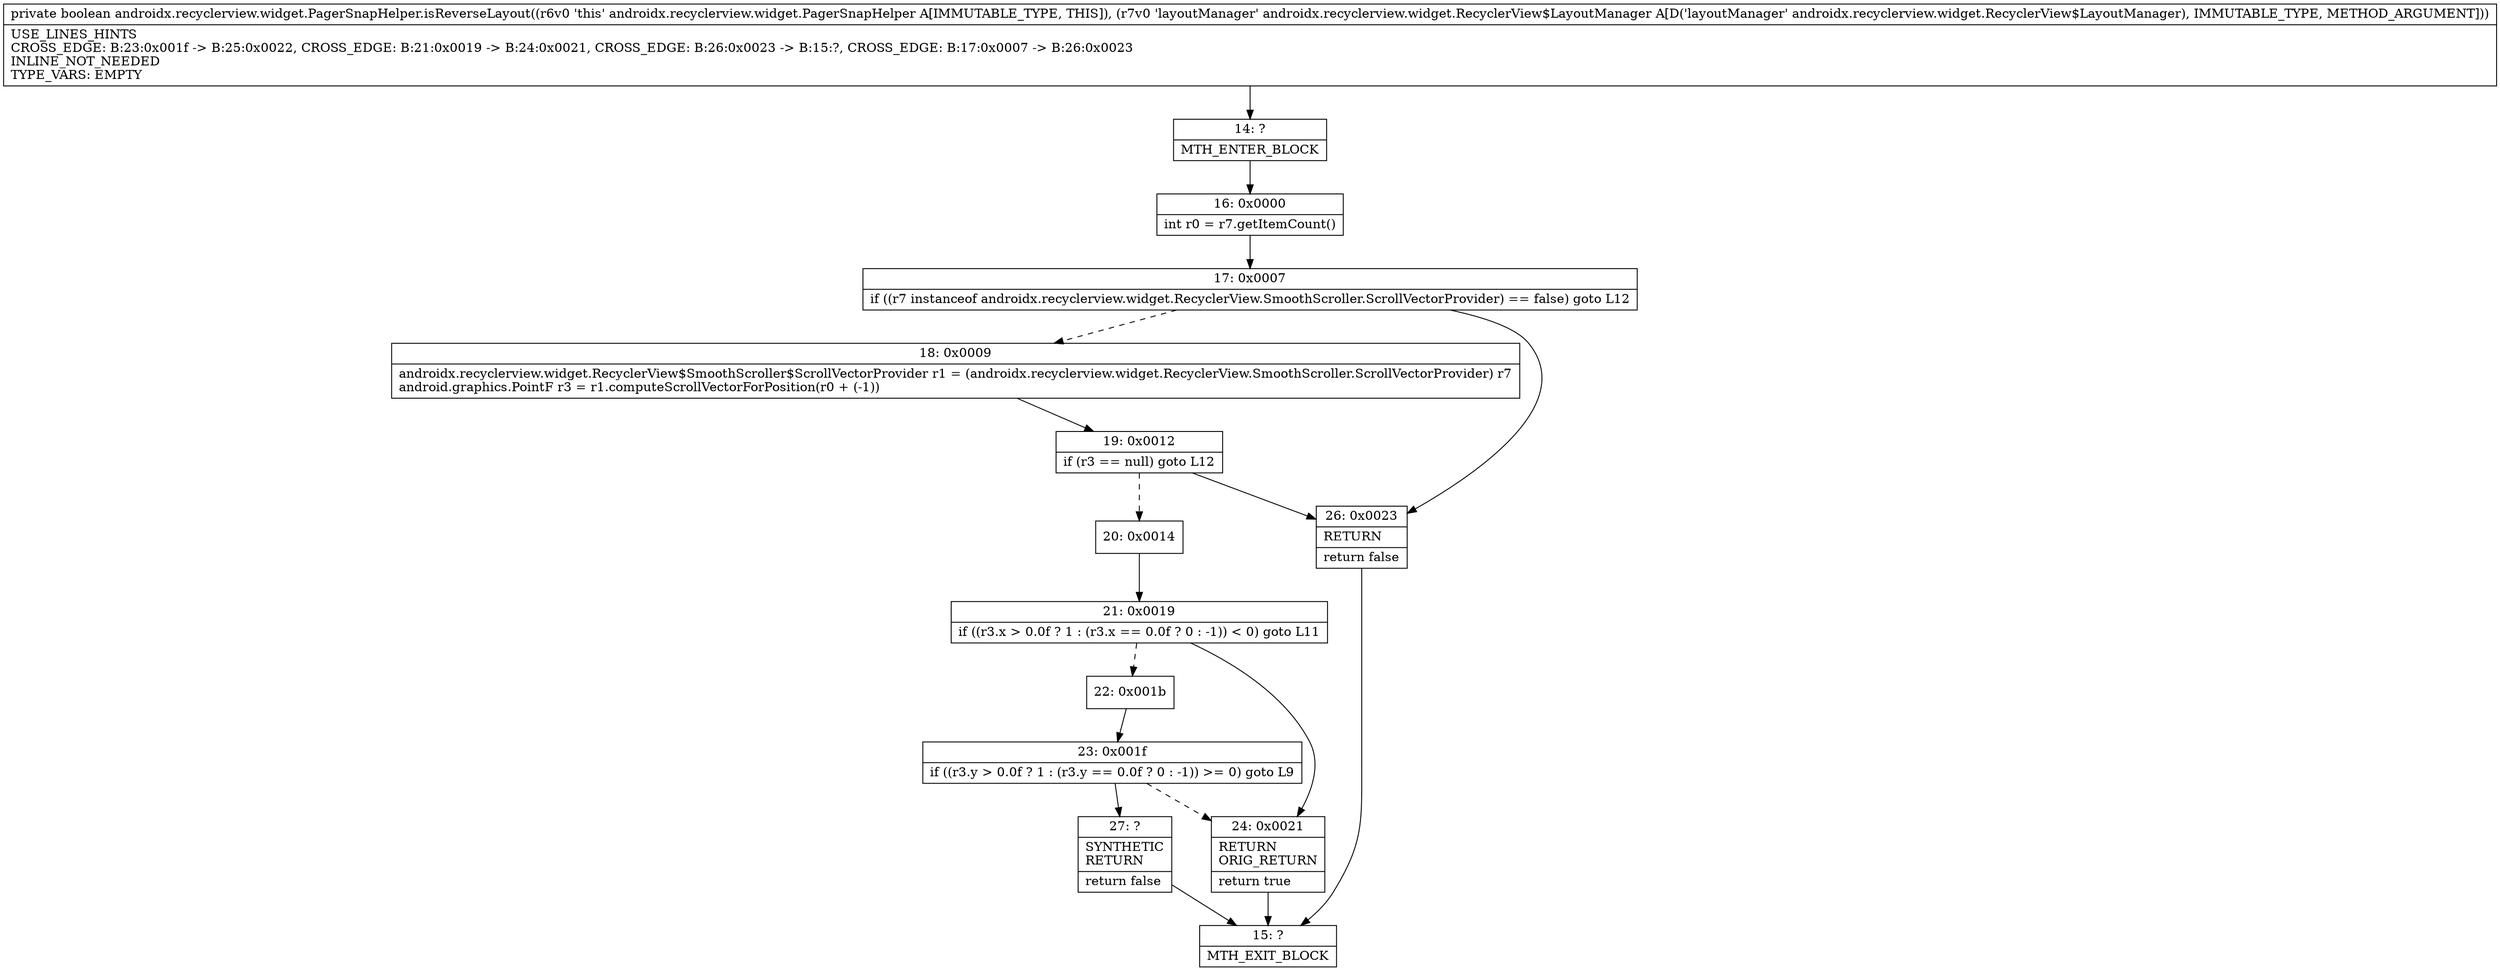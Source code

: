 digraph "CFG forandroidx.recyclerview.widget.PagerSnapHelper.isReverseLayout(Landroidx\/recyclerview\/widget\/RecyclerView$LayoutManager;)Z" {
Node_14 [shape=record,label="{14\:\ ?|MTH_ENTER_BLOCK\l}"];
Node_16 [shape=record,label="{16\:\ 0x0000|int r0 = r7.getItemCount()\l}"];
Node_17 [shape=record,label="{17\:\ 0x0007|if ((r7 instanceof androidx.recyclerview.widget.RecyclerView.SmoothScroller.ScrollVectorProvider) == false) goto L12\l}"];
Node_18 [shape=record,label="{18\:\ 0x0009|androidx.recyclerview.widget.RecyclerView$SmoothScroller$ScrollVectorProvider r1 = (androidx.recyclerview.widget.RecyclerView.SmoothScroller.ScrollVectorProvider) r7\landroid.graphics.PointF r3 = r1.computeScrollVectorForPosition(r0 + (\-1))\l}"];
Node_19 [shape=record,label="{19\:\ 0x0012|if (r3 == null) goto L12\l}"];
Node_20 [shape=record,label="{20\:\ 0x0014}"];
Node_21 [shape=record,label="{21\:\ 0x0019|if ((r3.x \> 0.0f ? 1 : (r3.x == 0.0f ? 0 : \-1)) \< 0) goto L11\l}"];
Node_22 [shape=record,label="{22\:\ 0x001b}"];
Node_23 [shape=record,label="{23\:\ 0x001f|if ((r3.y \> 0.0f ? 1 : (r3.y == 0.0f ? 0 : \-1)) \>= 0) goto L9\l}"];
Node_27 [shape=record,label="{27\:\ ?|SYNTHETIC\lRETURN\l|return false\l}"];
Node_15 [shape=record,label="{15\:\ ?|MTH_EXIT_BLOCK\l}"];
Node_24 [shape=record,label="{24\:\ 0x0021|RETURN\lORIG_RETURN\l|return true\l}"];
Node_26 [shape=record,label="{26\:\ 0x0023|RETURN\l|return false\l}"];
MethodNode[shape=record,label="{private boolean androidx.recyclerview.widget.PagerSnapHelper.isReverseLayout((r6v0 'this' androidx.recyclerview.widget.PagerSnapHelper A[IMMUTABLE_TYPE, THIS]), (r7v0 'layoutManager' androidx.recyclerview.widget.RecyclerView$LayoutManager A[D('layoutManager' androidx.recyclerview.widget.RecyclerView$LayoutManager), IMMUTABLE_TYPE, METHOD_ARGUMENT]))  | USE_LINES_HINTS\lCROSS_EDGE: B:23:0x001f \-\> B:25:0x0022, CROSS_EDGE: B:21:0x0019 \-\> B:24:0x0021, CROSS_EDGE: B:26:0x0023 \-\> B:15:?, CROSS_EDGE: B:17:0x0007 \-\> B:26:0x0023\lINLINE_NOT_NEEDED\lTYPE_VARS: EMPTY\l}"];
MethodNode -> Node_14;Node_14 -> Node_16;
Node_16 -> Node_17;
Node_17 -> Node_18[style=dashed];
Node_17 -> Node_26;
Node_18 -> Node_19;
Node_19 -> Node_20[style=dashed];
Node_19 -> Node_26;
Node_20 -> Node_21;
Node_21 -> Node_22[style=dashed];
Node_21 -> Node_24;
Node_22 -> Node_23;
Node_23 -> Node_24[style=dashed];
Node_23 -> Node_27;
Node_27 -> Node_15;
Node_24 -> Node_15;
Node_26 -> Node_15;
}

